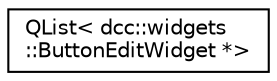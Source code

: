 digraph "类继承关系图"
{
  edge [fontname="Helvetica",fontsize="10",labelfontname="Helvetica",labelfontsize="10"];
  node [fontname="Helvetica",fontsize="10",shape=record];
  rankdir="LR";
  Node0 [label="QList\< dcc::widgets\l::ButtonEditWidget *\>",height=0.2,width=0.4,color="black", fillcolor="white", style="filled",URL="$class_q_list.html"];
}
